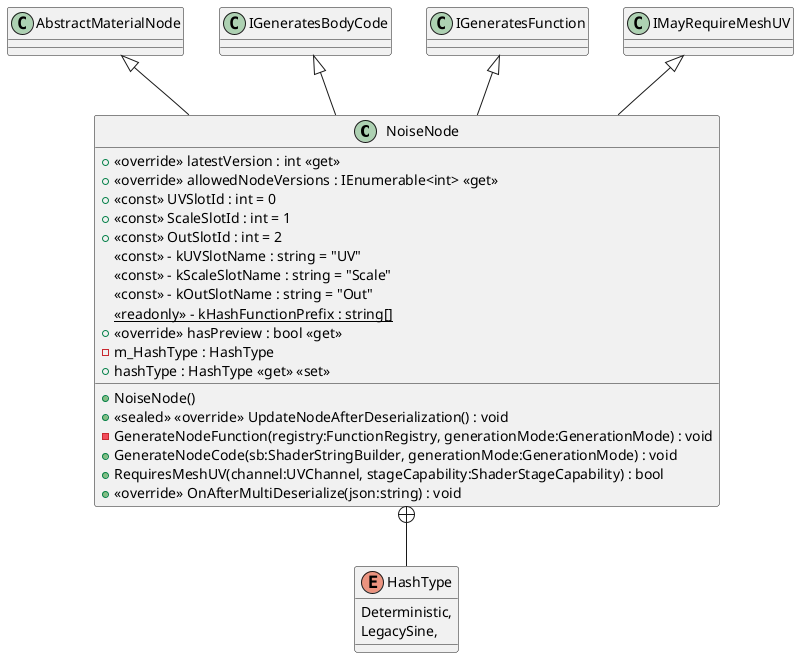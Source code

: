 @startuml
class NoiseNode {
    + <<override>> latestVersion : int <<get>>
    + <<override>> allowedNodeVersions : IEnumerable<int> <<get>>
    + <<const>> UVSlotId : int = 0
    + <<const>> ScaleSlotId : int = 1
    + <<const>> OutSlotId : int = 2
    <<const>> - kUVSlotName : string = "UV"
    <<const>> - kScaleSlotName : string = "Scale"
    <<const>> - kOutSlotName : string = "Out"
    + NoiseNode()
    {static} <<readonly>> - kHashFunctionPrefix : string[]
    + <<override>> hasPreview : bool <<get>>
    + <<sealed>> <<override>> UpdateNodeAfterDeserialization() : void
    - m_HashType : HashType
    + hashType : HashType <<get>> <<set>>
    - GenerateNodeFunction(registry:FunctionRegistry, generationMode:GenerationMode) : void
    + GenerateNodeCode(sb:ShaderStringBuilder, generationMode:GenerationMode) : void
    + RequiresMeshUV(channel:UVChannel, stageCapability:ShaderStageCapability) : bool
    + <<override>> OnAfterMultiDeserialize(json:string) : void
}
enum HashType {
    Deterministic,
    LegacySine,
}
AbstractMaterialNode <|-- NoiseNode
IGeneratesBodyCode <|-- NoiseNode
IGeneratesFunction <|-- NoiseNode
IMayRequireMeshUV <|-- NoiseNode
NoiseNode +-- HashType
@enduml
